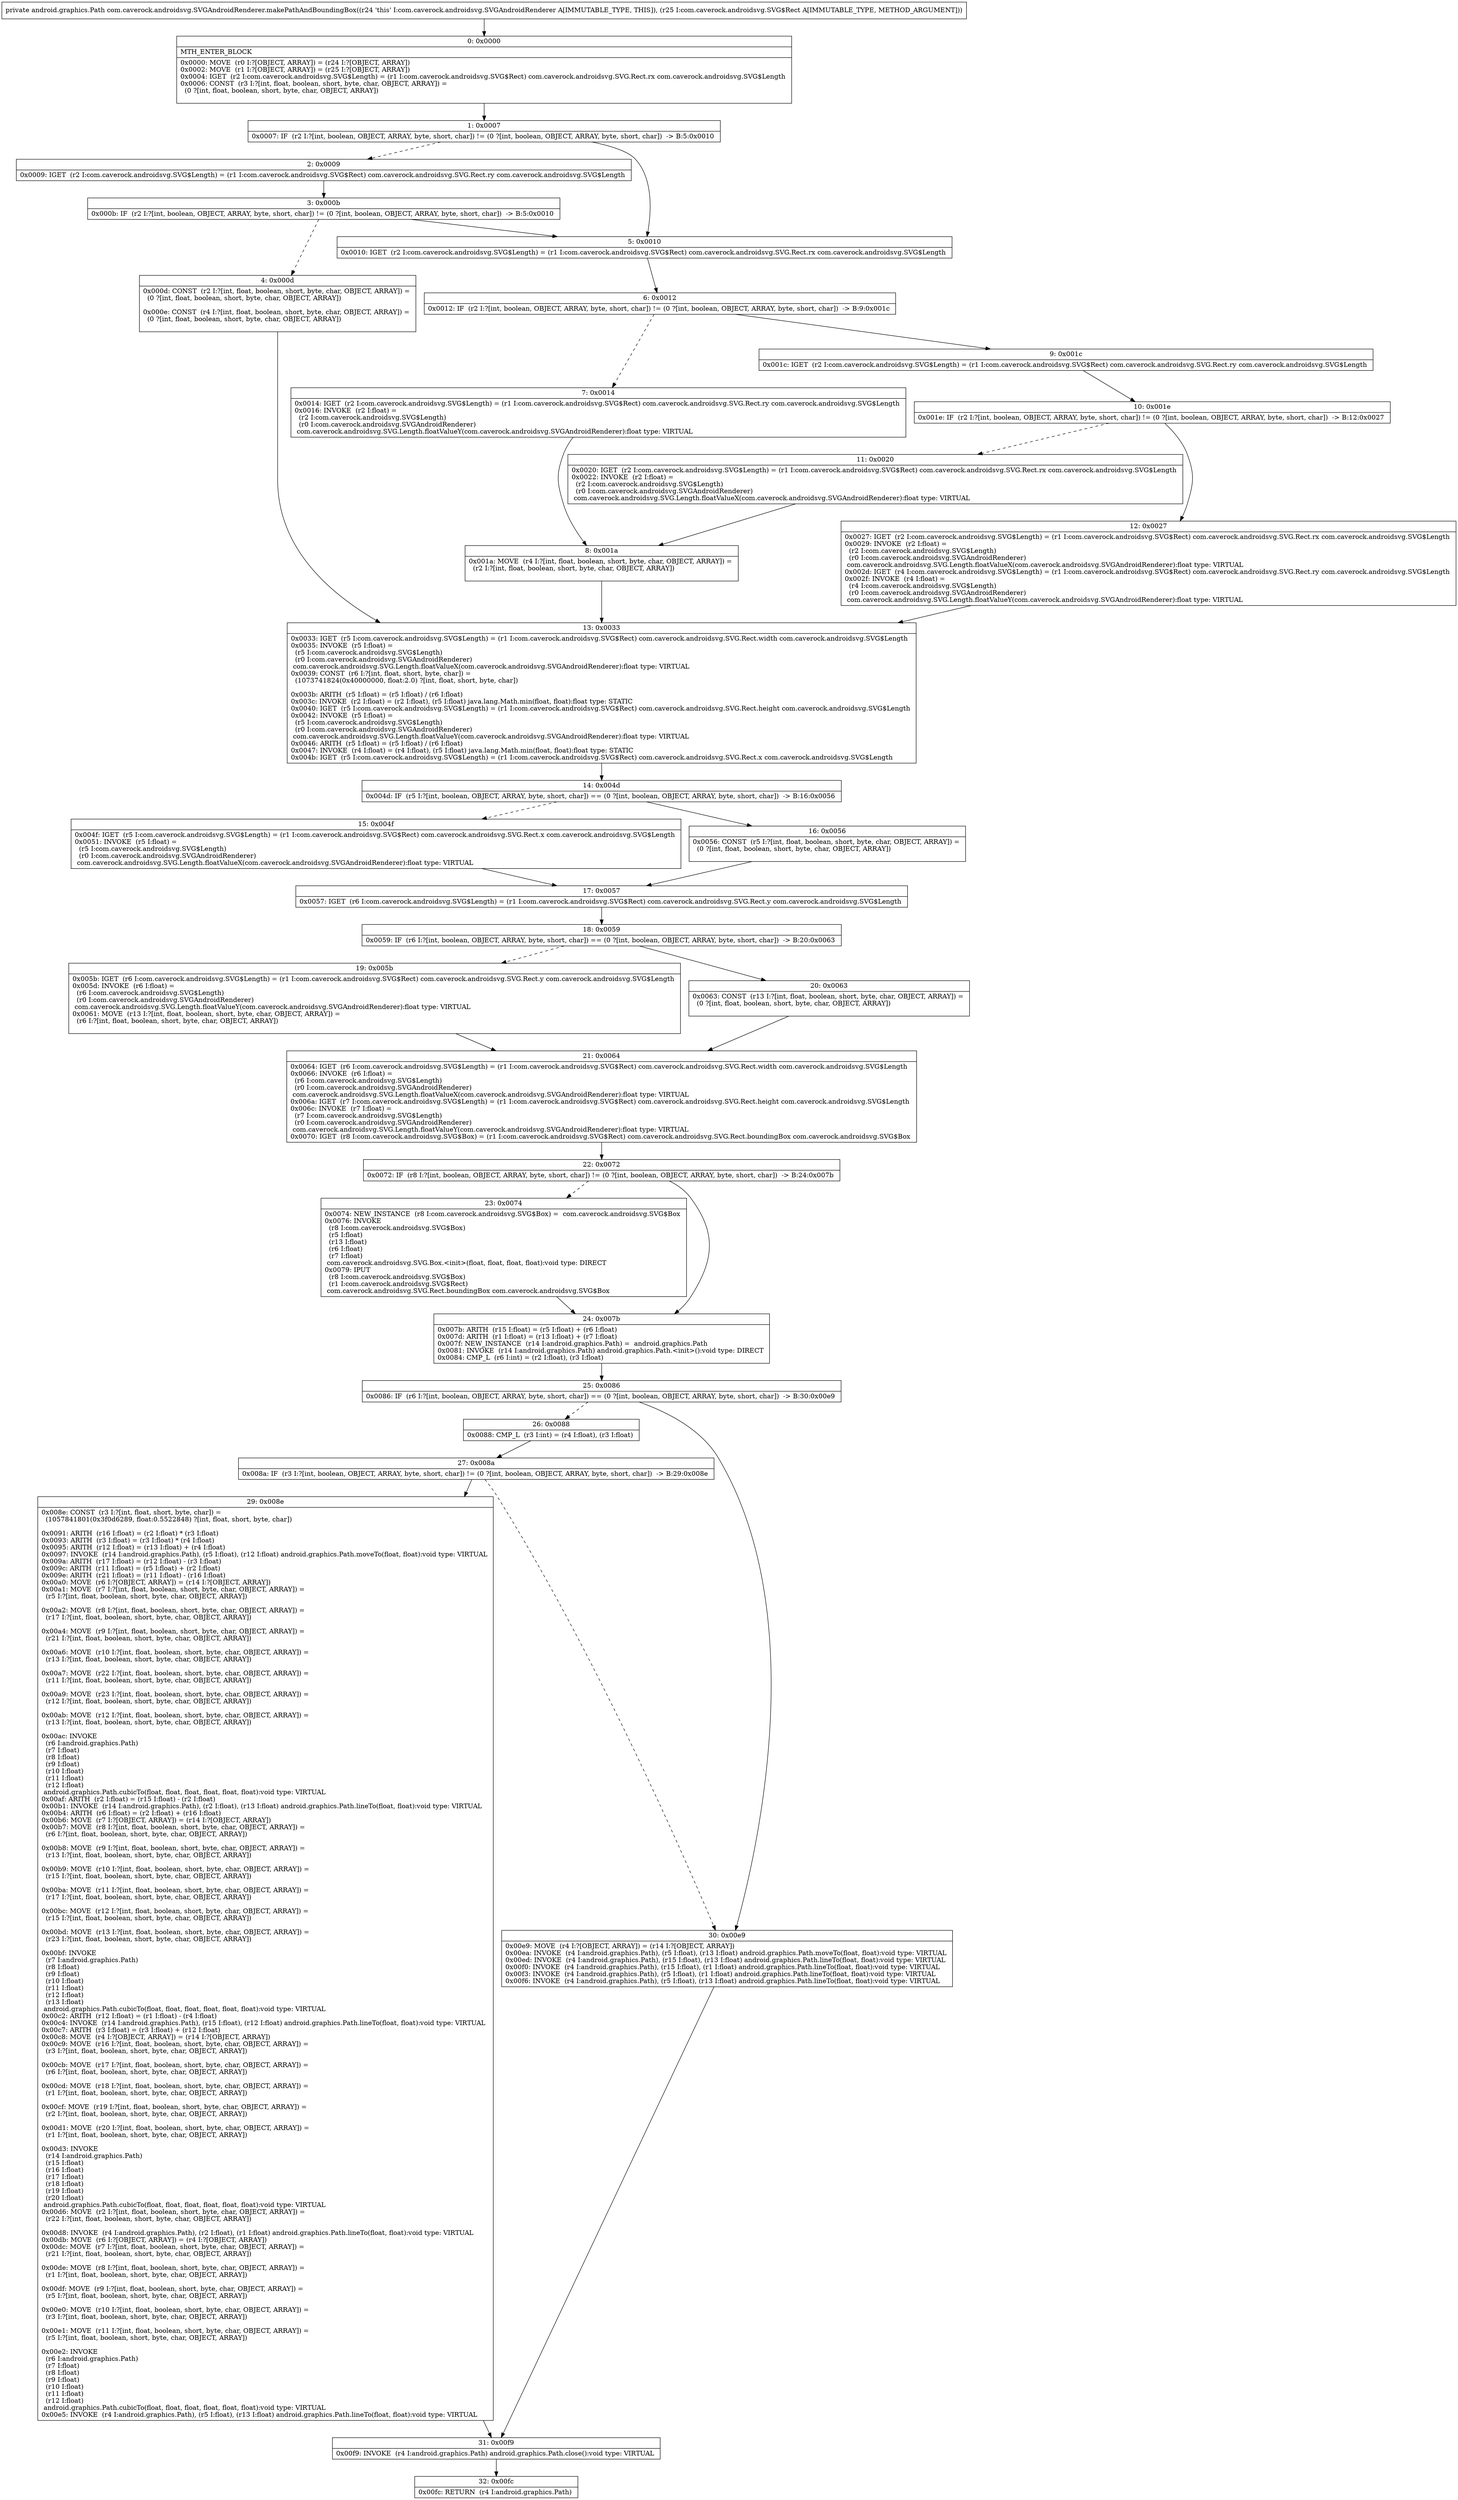 digraph "CFG forcom.caverock.androidsvg.SVGAndroidRenderer.makePathAndBoundingBox(Lcom\/caverock\/androidsvg\/SVG$Rect;)Landroid\/graphics\/Path;" {
Node_0 [shape=record,label="{0\:\ 0x0000|MTH_ENTER_BLOCK\l|0x0000: MOVE  (r0 I:?[OBJECT, ARRAY]) = (r24 I:?[OBJECT, ARRAY]) \l0x0002: MOVE  (r1 I:?[OBJECT, ARRAY]) = (r25 I:?[OBJECT, ARRAY]) \l0x0004: IGET  (r2 I:com.caverock.androidsvg.SVG$Length) = (r1 I:com.caverock.androidsvg.SVG$Rect) com.caverock.androidsvg.SVG.Rect.rx com.caverock.androidsvg.SVG$Length \l0x0006: CONST  (r3 I:?[int, float, boolean, short, byte, char, OBJECT, ARRAY]) = \l  (0 ?[int, float, boolean, short, byte, char, OBJECT, ARRAY])\l \l}"];
Node_1 [shape=record,label="{1\:\ 0x0007|0x0007: IF  (r2 I:?[int, boolean, OBJECT, ARRAY, byte, short, char]) != (0 ?[int, boolean, OBJECT, ARRAY, byte, short, char])  \-\> B:5:0x0010 \l}"];
Node_2 [shape=record,label="{2\:\ 0x0009|0x0009: IGET  (r2 I:com.caverock.androidsvg.SVG$Length) = (r1 I:com.caverock.androidsvg.SVG$Rect) com.caverock.androidsvg.SVG.Rect.ry com.caverock.androidsvg.SVG$Length \l}"];
Node_3 [shape=record,label="{3\:\ 0x000b|0x000b: IF  (r2 I:?[int, boolean, OBJECT, ARRAY, byte, short, char]) != (0 ?[int, boolean, OBJECT, ARRAY, byte, short, char])  \-\> B:5:0x0010 \l}"];
Node_4 [shape=record,label="{4\:\ 0x000d|0x000d: CONST  (r2 I:?[int, float, boolean, short, byte, char, OBJECT, ARRAY]) = \l  (0 ?[int, float, boolean, short, byte, char, OBJECT, ARRAY])\l \l0x000e: CONST  (r4 I:?[int, float, boolean, short, byte, char, OBJECT, ARRAY]) = \l  (0 ?[int, float, boolean, short, byte, char, OBJECT, ARRAY])\l \l}"];
Node_5 [shape=record,label="{5\:\ 0x0010|0x0010: IGET  (r2 I:com.caverock.androidsvg.SVG$Length) = (r1 I:com.caverock.androidsvg.SVG$Rect) com.caverock.androidsvg.SVG.Rect.rx com.caverock.androidsvg.SVG$Length \l}"];
Node_6 [shape=record,label="{6\:\ 0x0012|0x0012: IF  (r2 I:?[int, boolean, OBJECT, ARRAY, byte, short, char]) != (0 ?[int, boolean, OBJECT, ARRAY, byte, short, char])  \-\> B:9:0x001c \l}"];
Node_7 [shape=record,label="{7\:\ 0x0014|0x0014: IGET  (r2 I:com.caverock.androidsvg.SVG$Length) = (r1 I:com.caverock.androidsvg.SVG$Rect) com.caverock.androidsvg.SVG.Rect.ry com.caverock.androidsvg.SVG$Length \l0x0016: INVOKE  (r2 I:float) = \l  (r2 I:com.caverock.androidsvg.SVG$Length)\l  (r0 I:com.caverock.androidsvg.SVGAndroidRenderer)\l com.caverock.androidsvg.SVG.Length.floatValueY(com.caverock.androidsvg.SVGAndroidRenderer):float type: VIRTUAL \l}"];
Node_8 [shape=record,label="{8\:\ 0x001a|0x001a: MOVE  (r4 I:?[int, float, boolean, short, byte, char, OBJECT, ARRAY]) = \l  (r2 I:?[int, float, boolean, short, byte, char, OBJECT, ARRAY])\l \l}"];
Node_9 [shape=record,label="{9\:\ 0x001c|0x001c: IGET  (r2 I:com.caverock.androidsvg.SVG$Length) = (r1 I:com.caverock.androidsvg.SVG$Rect) com.caverock.androidsvg.SVG.Rect.ry com.caverock.androidsvg.SVG$Length \l}"];
Node_10 [shape=record,label="{10\:\ 0x001e|0x001e: IF  (r2 I:?[int, boolean, OBJECT, ARRAY, byte, short, char]) != (0 ?[int, boolean, OBJECT, ARRAY, byte, short, char])  \-\> B:12:0x0027 \l}"];
Node_11 [shape=record,label="{11\:\ 0x0020|0x0020: IGET  (r2 I:com.caverock.androidsvg.SVG$Length) = (r1 I:com.caverock.androidsvg.SVG$Rect) com.caverock.androidsvg.SVG.Rect.rx com.caverock.androidsvg.SVG$Length \l0x0022: INVOKE  (r2 I:float) = \l  (r2 I:com.caverock.androidsvg.SVG$Length)\l  (r0 I:com.caverock.androidsvg.SVGAndroidRenderer)\l com.caverock.androidsvg.SVG.Length.floatValueX(com.caverock.androidsvg.SVGAndroidRenderer):float type: VIRTUAL \l}"];
Node_12 [shape=record,label="{12\:\ 0x0027|0x0027: IGET  (r2 I:com.caverock.androidsvg.SVG$Length) = (r1 I:com.caverock.androidsvg.SVG$Rect) com.caverock.androidsvg.SVG.Rect.rx com.caverock.androidsvg.SVG$Length \l0x0029: INVOKE  (r2 I:float) = \l  (r2 I:com.caverock.androidsvg.SVG$Length)\l  (r0 I:com.caverock.androidsvg.SVGAndroidRenderer)\l com.caverock.androidsvg.SVG.Length.floatValueX(com.caverock.androidsvg.SVGAndroidRenderer):float type: VIRTUAL \l0x002d: IGET  (r4 I:com.caverock.androidsvg.SVG$Length) = (r1 I:com.caverock.androidsvg.SVG$Rect) com.caverock.androidsvg.SVG.Rect.ry com.caverock.androidsvg.SVG$Length \l0x002f: INVOKE  (r4 I:float) = \l  (r4 I:com.caverock.androidsvg.SVG$Length)\l  (r0 I:com.caverock.androidsvg.SVGAndroidRenderer)\l com.caverock.androidsvg.SVG.Length.floatValueY(com.caverock.androidsvg.SVGAndroidRenderer):float type: VIRTUAL \l}"];
Node_13 [shape=record,label="{13\:\ 0x0033|0x0033: IGET  (r5 I:com.caverock.androidsvg.SVG$Length) = (r1 I:com.caverock.androidsvg.SVG$Rect) com.caverock.androidsvg.SVG.Rect.width com.caverock.androidsvg.SVG$Length \l0x0035: INVOKE  (r5 I:float) = \l  (r5 I:com.caverock.androidsvg.SVG$Length)\l  (r0 I:com.caverock.androidsvg.SVGAndroidRenderer)\l com.caverock.androidsvg.SVG.Length.floatValueX(com.caverock.androidsvg.SVGAndroidRenderer):float type: VIRTUAL \l0x0039: CONST  (r6 I:?[int, float, short, byte, char]) = \l  (1073741824(0x40000000, float:2.0) ?[int, float, short, byte, char])\l \l0x003b: ARITH  (r5 I:float) = (r5 I:float) \/ (r6 I:float) \l0x003c: INVOKE  (r2 I:float) = (r2 I:float), (r5 I:float) java.lang.Math.min(float, float):float type: STATIC \l0x0040: IGET  (r5 I:com.caverock.androidsvg.SVG$Length) = (r1 I:com.caverock.androidsvg.SVG$Rect) com.caverock.androidsvg.SVG.Rect.height com.caverock.androidsvg.SVG$Length \l0x0042: INVOKE  (r5 I:float) = \l  (r5 I:com.caverock.androidsvg.SVG$Length)\l  (r0 I:com.caverock.androidsvg.SVGAndroidRenderer)\l com.caverock.androidsvg.SVG.Length.floatValueY(com.caverock.androidsvg.SVGAndroidRenderer):float type: VIRTUAL \l0x0046: ARITH  (r5 I:float) = (r5 I:float) \/ (r6 I:float) \l0x0047: INVOKE  (r4 I:float) = (r4 I:float), (r5 I:float) java.lang.Math.min(float, float):float type: STATIC \l0x004b: IGET  (r5 I:com.caverock.androidsvg.SVG$Length) = (r1 I:com.caverock.androidsvg.SVG$Rect) com.caverock.androidsvg.SVG.Rect.x com.caverock.androidsvg.SVG$Length \l}"];
Node_14 [shape=record,label="{14\:\ 0x004d|0x004d: IF  (r5 I:?[int, boolean, OBJECT, ARRAY, byte, short, char]) == (0 ?[int, boolean, OBJECT, ARRAY, byte, short, char])  \-\> B:16:0x0056 \l}"];
Node_15 [shape=record,label="{15\:\ 0x004f|0x004f: IGET  (r5 I:com.caverock.androidsvg.SVG$Length) = (r1 I:com.caverock.androidsvg.SVG$Rect) com.caverock.androidsvg.SVG.Rect.x com.caverock.androidsvg.SVG$Length \l0x0051: INVOKE  (r5 I:float) = \l  (r5 I:com.caverock.androidsvg.SVG$Length)\l  (r0 I:com.caverock.androidsvg.SVGAndroidRenderer)\l com.caverock.androidsvg.SVG.Length.floatValueX(com.caverock.androidsvg.SVGAndroidRenderer):float type: VIRTUAL \l}"];
Node_16 [shape=record,label="{16\:\ 0x0056|0x0056: CONST  (r5 I:?[int, float, boolean, short, byte, char, OBJECT, ARRAY]) = \l  (0 ?[int, float, boolean, short, byte, char, OBJECT, ARRAY])\l \l}"];
Node_17 [shape=record,label="{17\:\ 0x0057|0x0057: IGET  (r6 I:com.caverock.androidsvg.SVG$Length) = (r1 I:com.caverock.androidsvg.SVG$Rect) com.caverock.androidsvg.SVG.Rect.y com.caverock.androidsvg.SVG$Length \l}"];
Node_18 [shape=record,label="{18\:\ 0x0059|0x0059: IF  (r6 I:?[int, boolean, OBJECT, ARRAY, byte, short, char]) == (0 ?[int, boolean, OBJECT, ARRAY, byte, short, char])  \-\> B:20:0x0063 \l}"];
Node_19 [shape=record,label="{19\:\ 0x005b|0x005b: IGET  (r6 I:com.caverock.androidsvg.SVG$Length) = (r1 I:com.caverock.androidsvg.SVG$Rect) com.caverock.androidsvg.SVG.Rect.y com.caverock.androidsvg.SVG$Length \l0x005d: INVOKE  (r6 I:float) = \l  (r6 I:com.caverock.androidsvg.SVG$Length)\l  (r0 I:com.caverock.androidsvg.SVGAndroidRenderer)\l com.caverock.androidsvg.SVG.Length.floatValueY(com.caverock.androidsvg.SVGAndroidRenderer):float type: VIRTUAL \l0x0061: MOVE  (r13 I:?[int, float, boolean, short, byte, char, OBJECT, ARRAY]) = \l  (r6 I:?[int, float, boolean, short, byte, char, OBJECT, ARRAY])\l \l}"];
Node_20 [shape=record,label="{20\:\ 0x0063|0x0063: CONST  (r13 I:?[int, float, boolean, short, byte, char, OBJECT, ARRAY]) = \l  (0 ?[int, float, boolean, short, byte, char, OBJECT, ARRAY])\l \l}"];
Node_21 [shape=record,label="{21\:\ 0x0064|0x0064: IGET  (r6 I:com.caverock.androidsvg.SVG$Length) = (r1 I:com.caverock.androidsvg.SVG$Rect) com.caverock.androidsvg.SVG.Rect.width com.caverock.androidsvg.SVG$Length \l0x0066: INVOKE  (r6 I:float) = \l  (r6 I:com.caverock.androidsvg.SVG$Length)\l  (r0 I:com.caverock.androidsvg.SVGAndroidRenderer)\l com.caverock.androidsvg.SVG.Length.floatValueX(com.caverock.androidsvg.SVGAndroidRenderer):float type: VIRTUAL \l0x006a: IGET  (r7 I:com.caverock.androidsvg.SVG$Length) = (r1 I:com.caverock.androidsvg.SVG$Rect) com.caverock.androidsvg.SVG.Rect.height com.caverock.androidsvg.SVG$Length \l0x006c: INVOKE  (r7 I:float) = \l  (r7 I:com.caverock.androidsvg.SVG$Length)\l  (r0 I:com.caverock.androidsvg.SVGAndroidRenderer)\l com.caverock.androidsvg.SVG.Length.floatValueY(com.caverock.androidsvg.SVGAndroidRenderer):float type: VIRTUAL \l0x0070: IGET  (r8 I:com.caverock.androidsvg.SVG$Box) = (r1 I:com.caverock.androidsvg.SVG$Rect) com.caverock.androidsvg.SVG.Rect.boundingBox com.caverock.androidsvg.SVG$Box \l}"];
Node_22 [shape=record,label="{22\:\ 0x0072|0x0072: IF  (r8 I:?[int, boolean, OBJECT, ARRAY, byte, short, char]) != (0 ?[int, boolean, OBJECT, ARRAY, byte, short, char])  \-\> B:24:0x007b \l}"];
Node_23 [shape=record,label="{23\:\ 0x0074|0x0074: NEW_INSTANCE  (r8 I:com.caverock.androidsvg.SVG$Box) =  com.caverock.androidsvg.SVG$Box \l0x0076: INVOKE  \l  (r8 I:com.caverock.androidsvg.SVG$Box)\l  (r5 I:float)\l  (r13 I:float)\l  (r6 I:float)\l  (r7 I:float)\l com.caverock.androidsvg.SVG.Box.\<init\>(float, float, float, float):void type: DIRECT \l0x0079: IPUT  \l  (r8 I:com.caverock.androidsvg.SVG$Box)\l  (r1 I:com.caverock.androidsvg.SVG$Rect)\l com.caverock.androidsvg.SVG.Rect.boundingBox com.caverock.androidsvg.SVG$Box \l}"];
Node_24 [shape=record,label="{24\:\ 0x007b|0x007b: ARITH  (r15 I:float) = (r5 I:float) + (r6 I:float) \l0x007d: ARITH  (r1 I:float) = (r13 I:float) + (r7 I:float) \l0x007f: NEW_INSTANCE  (r14 I:android.graphics.Path) =  android.graphics.Path \l0x0081: INVOKE  (r14 I:android.graphics.Path) android.graphics.Path.\<init\>():void type: DIRECT \l0x0084: CMP_L  (r6 I:int) = (r2 I:float), (r3 I:float) \l}"];
Node_25 [shape=record,label="{25\:\ 0x0086|0x0086: IF  (r6 I:?[int, boolean, OBJECT, ARRAY, byte, short, char]) == (0 ?[int, boolean, OBJECT, ARRAY, byte, short, char])  \-\> B:30:0x00e9 \l}"];
Node_26 [shape=record,label="{26\:\ 0x0088|0x0088: CMP_L  (r3 I:int) = (r4 I:float), (r3 I:float) \l}"];
Node_27 [shape=record,label="{27\:\ 0x008a|0x008a: IF  (r3 I:?[int, boolean, OBJECT, ARRAY, byte, short, char]) != (0 ?[int, boolean, OBJECT, ARRAY, byte, short, char])  \-\> B:29:0x008e \l}"];
Node_29 [shape=record,label="{29\:\ 0x008e|0x008e: CONST  (r3 I:?[int, float, short, byte, char]) = \l  (1057841801(0x3f0d6289, float:0.5522848) ?[int, float, short, byte, char])\l \l0x0091: ARITH  (r16 I:float) = (r2 I:float) * (r3 I:float) \l0x0093: ARITH  (r3 I:float) = (r3 I:float) * (r4 I:float) \l0x0095: ARITH  (r12 I:float) = (r13 I:float) + (r4 I:float) \l0x0097: INVOKE  (r14 I:android.graphics.Path), (r5 I:float), (r12 I:float) android.graphics.Path.moveTo(float, float):void type: VIRTUAL \l0x009a: ARITH  (r17 I:float) = (r12 I:float) \- (r3 I:float) \l0x009c: ARITH  (r11 I:float) = (r5 I:float) + (r2 I:float) \l0x009e: ARITH  (r21 I:float) = (r11 I:float) \- (r16 I:float) \l0x00a0: MOVE  (r6 I:?[OBJECT, ARRAY]) = (r14 I:?[OBJECT, ARRAY]) \l0x00a1: MOVE  (r7 I:?[int, float, boolean, short, byte, char, OBJECT, ARRAY]) = \l  (r5 I:?[int, float, boolean, short, byte, char, OBJECT, ARRAY])\l \l0x00a2: MOVE  (r8 I:?[int, float, boolean, short, byte, char, OBJECT, ARRAY]) = \l  (r17 I:?[int, float, boolean, short, byte, char, OBJECT, ARRAY])\l \l0x00a4: MOVE  (r9 I:?[int, float, boolean, short, byte, char, OBJECT, ARRAY]) = \l  (r21 I:?[int, float, boolean, short, byte, char, OBJECT, ARRAY])\l \l0x00a6: MOVE  (r10 I:?[int, float, boolean, short, byte, char, OBJECT, ARRAY]) = \l  (r13 I:?[int, float, boolean, short, byte, char, OBJECT, ARRAY])\l \l0x00a7: MOVE  (r22 I:?[int, float, boolean, short, byte, char, OBJECT, ARRAY]) = \l  (r11 I:?[int, float, boolean, short, byte, char, OBJECT, ARRAY])\l \l0x00a9: MOVE  (r23 I:?[int, float, boolean, short, byte, char, OBJECT, ARRAY]) = \l  (r12 I:?[int, float, boolean, short, byte, char, OBJECT, ARRAY])\l \l0x00ab: MOVE  (r12 I:?[int, float, boolean, short, byte, char, OBJECT, ARRAY]) = \l  (r13 I:?[int, float, boolean, short, byte, char, OBJECT, ARRAY])\l \l0x00ac: INVOKE  \l  (r6 I:android.graphics.Path)\l  (r7 I:float)\l  (r8 I:float)\l  (r9 I:float)\l  (r10 I:float)\l  (r11 I:float)\l  (r12 I:float)\l android.graphics.Path.cubicTo(float, float, float, float, float, float):void type: VIRTUAL \l0x00af: ARITH  (r2 I:float) = (r15 I:float) \- (r2 I:float) \l0x00b1: INVOKE  (r14 I:android.graphics.Path), (r2 I:float), (r13 I:float) android.graphics.Path.lineTo(float, float):void type: VIRTUAL \l0x00b4: ARITH  (r6 I:float) = (r2 I:float) + (r16 I:float) \l0x00b6: MOVE  (r7 I:?[OBJECT, ARRAY]) = (r14 I:?[OBJECT, ARRAY]) \l0x00b7: MOVE  (r8 I:?[int, float, boolean, short, byte, char, OBJECT, ARRAY]) = \l  (r6 I:?[int, float, boolean, short, byte, char, OBJECT, ARRAY])\l \l0x00b8: MOVE  (r9 I:?[int, float, boolean, short, byte, char, OBJECT, ARRAY]) = \l  (r13 I:?[int, float, boolean, short, byte, char, OBJECT, ARRAY])\l \l0x00b9: MOVE  (r10 I:?[int, float, boolean, short, byte, char, OBJECT, ARRAY]) = \l  (r15 I:?[int, float, boolean, short, byte, char, OBJECT, ARRAY])\l \l0x00ba: MOVE  (r11 I:?[int, float, boolean, short, byte, char, OBJECT, ARRAY]) = \l  (r17 I:?[int, float, boolean, short, byte, char, OBJECT, ARRAY])\l \l0x00bc: MOVE  (r12 I:?[int, float, boolean, short, byte, char, OBJECT, ARRAY]) = \l  (r15 I:?[int, float, boolean, short, byte, char, OBJECT, ARRAY])\l \l0x00bd: MOVE  (r13 I:?[int, float, boolean, short, byte, char, OBJECT, ARRAY]) = \l  (r23 I:?[int, float, boolean, short, byte, char, OBJECT, ARRAY])\l \l0x00bf: INVOKE  \l  (r7 I:android.graphics.Path)\l  (r8 I:float)\l  (r9 I:float)\l  (r10 I:float)\l  (r11 I:float)\l  (r12 I:float)\l  (r13 I:float)\l android.graphics.Path.cubicTo(float, float, float, float, float, float):void type: VIRTUAL \l0x00c2: ARITH  (r12 I:float) = (r1 I:float) \- (r4 I:float) \l0x00c4: INVOKE  (r14 I:android.graphics.Path), (r15 I:float), (r12 I:float) android.graphics.Path.lineTo(float, float):void type: VIRTUAL \l0x00c7: ARITH  (r3 I:float) = (r3 I:float) + (r12 I:float) \l0x00c8: MOVE  (r4 I:?[OBJECT, ARRAY]) = (r14 I:?[OBJECT, ARRAY]) \l0x00c9: MOVE  (r16 I:?[int, float, boolean, short, byte, char, OBJECT, ARRAY]) = \l  (r3 I:?[int, float, boolean, short, byte, char, OBJECT, ARRAY])\l \l0x00cb: MOVE  (r17 I:?[int, float, boolean, short, byte, char, OBJECT, ARRAY]) = \l  (r6 I:?[int, float, boolean, short, byte, char, OBJECT, ARRAY])\l \l0x00cd: MOVE  (r18 I:?[int, float, boolean, short, byte, char, OBJECT, ARRAY]) = \l  (r1 I:?[int, float, boolean, short, byte, char, OBJECT, ARRAY])\l \l0x00cf: MOVE  (r19 I:?[int, float, boolean, short, byte, char, OBJECT, ARRAY]) = \l  (r2 I:?[int, float, boolean, short, byte, char, OBJECT, ARRAY])\l \l0x00d1: MOVE  (r20 I:?[int, float, boolean, short, byte, char, OBJECT, ARRAY]) = \l  (r1 I:?[int, float, boolean, short, byte, char, OBJECT, ARRAY])\l \l0x00d3: INVOKE  \l  (r14 I:android.graphics.Path)\l  (r15 I:float)\l  (r16 I:float)\l  (r17 I:float)\l  (r18 I:float)\l  (r19 I:float)\l  (r20 I:float)\l android.graphics.Path.cubicTo(float, float, float, float, float, float):void type: VIRTUAL \l0x00d6: MOVE  (r2 I:?[int, float, boolean, short, byte, char, OBJECT, ARRAY]) = \l  (r22 I:?[int, float, boolean, short, byte, char, OBJECT, ARRAY])\l \l0x00d8: INVOKE  (r4 I:android.graphics.Path), (r2 I:float), (r1 I:float) android.graphics.Path.lineTo(float, float):void type: VIRTUAL \l0x00db: MOVE  (r6 I:?[OBJECT, ARRAY]) = (r4 I:?[OBJECT, ARRAY]) \l0x00dc: MOVE  (r7 I:?[int, float, boolean, short, byte, char, OBJECT, ARRAY]) = \l  (r21 I:?[int, float, boolean, short, byte, char, OBJECT, ARRAY])\l \l0x00de: MOVE  (r8 I:?[int, float, boolean, short, byte, char, OBJECT, ARRAY]) = \l  (r1 I:?[int, float, boolean, short, byte, char, OBJECT, ARRAY])\l \l0x00df: MOVE  (r9 I:?[int, float, boolean, short, byte, char, OBJECT, ARRAY]) = \l  (r5 I:?[int, float, boolean, short, byte, char, OBJECT, ARRAY])\l \l0x00e0: MOVE  (r10 I:?[int, float, boolean, short, byte, char, OBJECT, ARRAY]) = \l  (r3 I:?[int, float, boolean, short, byte, char, OBJECT, ARRAY])\l \l0x00e1: MOVE  (r11 I:?[int, float, boolean, short, byte, char, OBJECT, ARRAY]) = \l  (r5 I:?[int, float, boolean, short, byte, char, OBJECT, ARRAY])\l \l0x00e2: INVOKE  \l  (r6 I:android.graphics.Path)\l  (r7 I:float)\l  (r8 I:float)\l  (r9 I:float)\l  (r10 I:float)\l  (r11 I:float)\l  (r12 I:float)\l android.graphics.Path.cubicTo(float, float, float, float, float, float):void type: VIRTUAL \l0x00e5: INVOKE  (r4 I:android.graphics.Path), (r5 I:float), (r13 I:float) android.graphics.Path.lineTo(float, float):void type: VIRTUAL \l}"];
Node_30 [shape=record,label="{30\:\ 0x00e9|0x00e9: MOVE  (r4 I:?[OBJECT, ARRAY]) = (r14 I:?[OBJECT, ARRAY]) \l0x00ea: INVOKE  (r4 I:android.graphics.Path), (r5 I:float), (r13 I:float) android.graphics.Path.moveTo(float, float):void type: VIRTUAL \l0x00ed: INVOKE  (r4 I:android.graphics.Path), (r15 I:float), (r13 I:float) android.graphics.Path.lineTo(float, float):void type: VIRTUAL \l0x00f0: INVOKE  (r4 I:android.graphics.Path), (r15 I:float), (r1 I:float) android.graphics.Path.lineTo(float, float):void type: VIRTUAL \l0x00f3: INVOKE  (r4 I:android.graphics.Path), (r5 I:float), (r1 I:float) android.graphics.Path.lineTo(float, float):void type: VIRTUAL \l0x00f6: INVOKE  (r4 I:android.graphics.Path), (r5 I:float), (r13 I:float) android.graphics.Path.lineTo(float, float):void type: VIRTUAL \l}"];
Node_31 [shape=record,label="{31\:\ 0x00f9|0x00f9: INVOKE  (r4 I:android.graphics.Path) android.graphics.Path.close():void type: VIRTUAL \l}"];
Node_32 [shape=record,label="{32\:\ 0x00fc|0x00fc: RETURN  (r4 I:android.graphics.Path) \l}"];
MethodNode[shape=record,label="{private android.graphics.Path com.caverock.androidsvg.SVGAndroidRenderer.makePathAndBoundingBox((r24 'this' I:com.caverock.androidsvg.SVGAndroidRenderer A[IMMUTABLE_TYPE, THIS]), (r25 I:com.caverock.androidsvg.SVG$Rect A[IMMUTABLE_TYPE, METHOD_ARGUMENT])) }"];
MethodNode -> Node_0;
Node_0 -> Node_1;
Node_1 -> Node_2[style=dashed];
Node_1 -> Node_5;
Node_2 -> Node_3;
Node_3 -> Node_4[style=dashed];
Node_3 -> Node_5;
Node_4 -> Node_13;
Node_5 -> Node_6;
Node_6 -> Node_7[style=dashed];
Node_6 -> Node_9;
Node_7 -> Node_8;
Node_8 -> Node_13;
Node_9 -> Node_10;
Node_10 -> Node_11[style=dashed];
Node_10 -> Node_12;
Node_11 -> Node_8;
Node_12 -> Node_13;
Node_13 -> Node_14;
Node_14 -> Node_15[style=dashed];
Node_14 -> Node_16;
Node_15 -> Node_17;
Node_16 -> Node_17;
Node_17 -> Node_18;
Node_18 -> Node_19[style=dashed];
Node_18 -> Node_20;
Node_19 -> Node_21;
Node_20 -> Node_21;
Node_21 -> Node_22;
Node_22 -> Node_23[style=dashed];
Node_22 -> Node_24;
Node_23 -> Node_24;
Node_24 -> Node_25;
Node_25 -> Node_26[style=dashed];
Node_25 -> Node_30;
Node_26 -> Node_27;
Node_27 -> Node_29;
Node_27 -> Node_30[style=dashed];
Node_29 -> Node_31;
Node_30 -> Node_31;
Node_31 -> Node_32;
}

